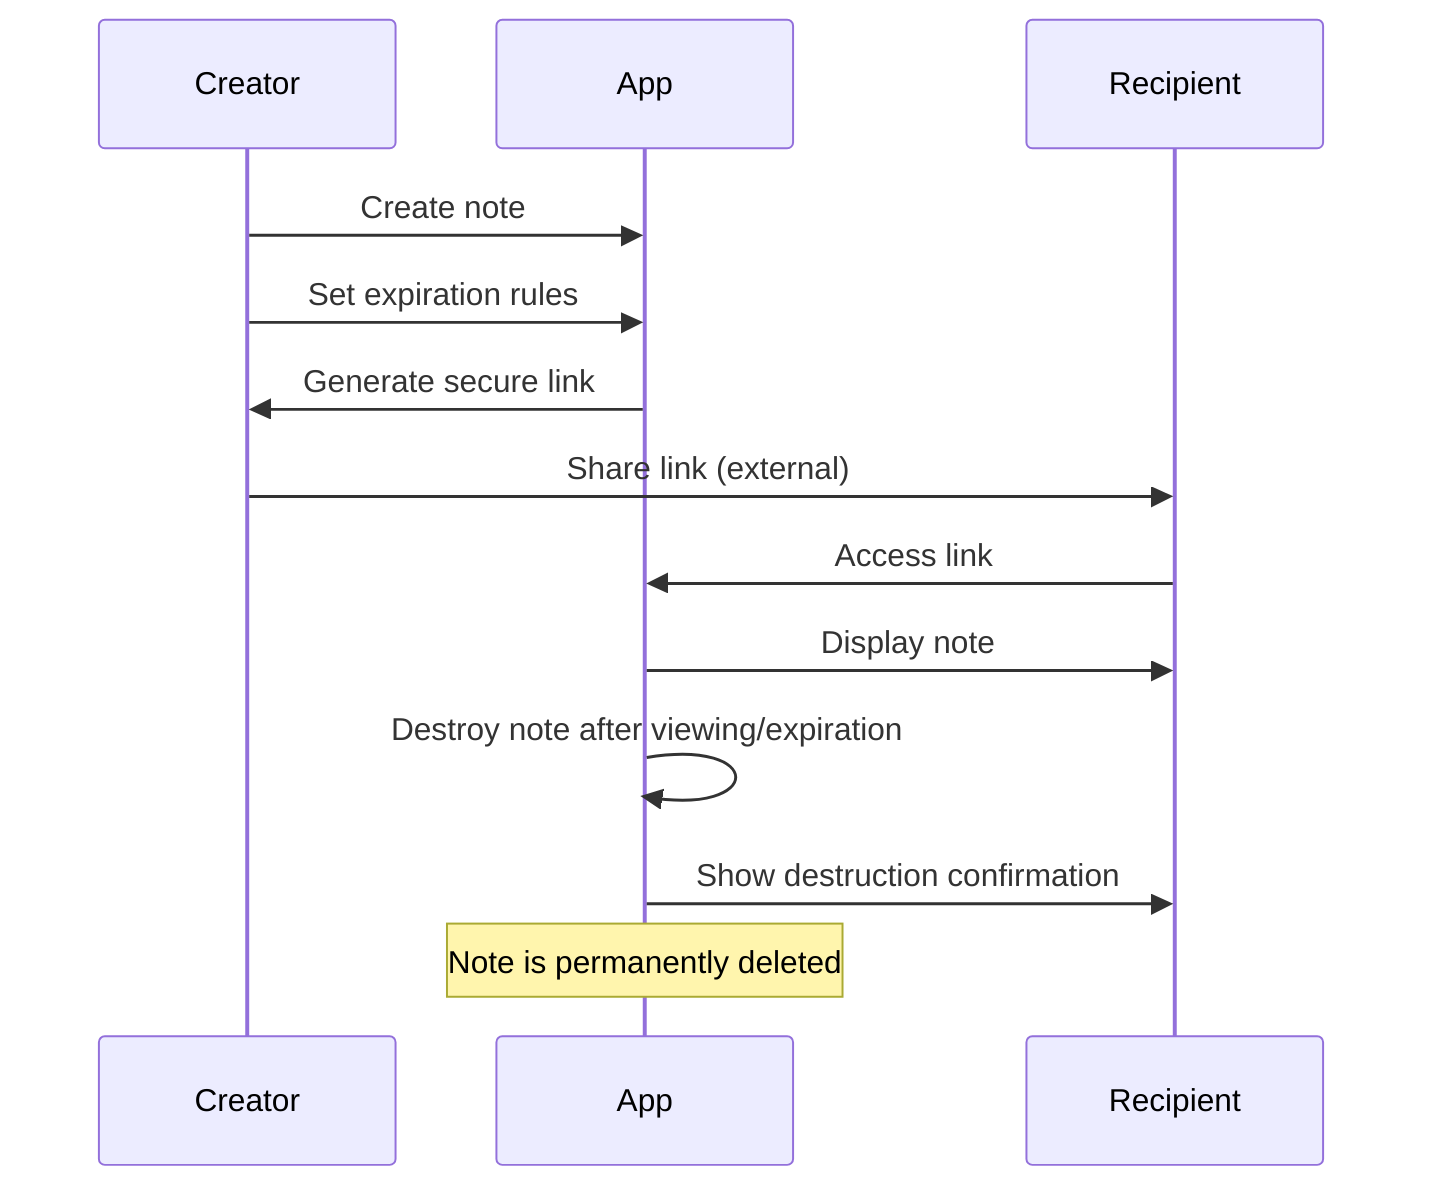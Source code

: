 sequenceDiagram
    participant Creator
    participant App
    participant Recipient
    
    Creator->>App: Create note
    Creator->>App: Set expiration rules
    App->>Creator: Generate secure link
    Creator->>Recipient: Share link (external)
    Recipient->>App: Access link
    App->>Recipient: Display note
    App->>App: Destroy note after viewing/expiration
    App->>Recipient: Show destruction confirmation
    
    Note over App: Note is permanently deleted